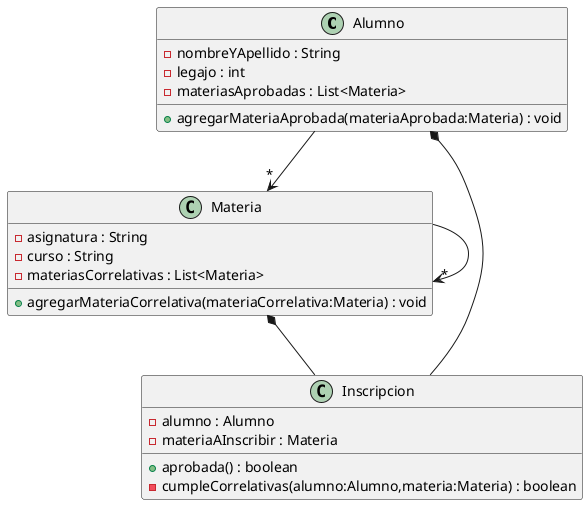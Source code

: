 @startuml

Alumno -->"*" Materia
Materia -->"*" Materia
Materia *-- Inscripcion
Alumno *-- Inscripcion


class Materia{
    - asignatura : String
    - curso : String
    - materiasCorrelativas : List<Materia>

    + agregarMateriaCorrelativa(materiaCorrelativa:Materia) : void
'    + getMateriasCorrelativas() : <List>
'    + getAsignatura() : String
'    + getCurso() : String
'    + setAsignatura(asignatura:String) : void
'    + setCurso(curso:String) : void
}

class Inscripcion{
    - alumno : Alumno
    - materiaAInscribir : Materia

    + aprobada() : boolean
    - cumpleCorrelativas(alumno:Alumno,materia:Materia) : boolean
'    + setAlumno (alumno:Alumno) : void
'    + setMateriaAInscribir(materiaAInscribir:Materia) : void
'    + getAlumno() : Alumno
'    + getMateriaAInscribir() : Materia
}

class Alumno{
    - nombreYApellido : String
    - legajo : int
    - materiasAprobadas : List<Materia>

    + agregarMateriaAprobada(materiaAprobada:Materia) : void

'    + getNombreYApellido() : String
'    + setNombreYApellido(nombreYApellido:String) : void
'    + getLegajo() : int
'    + setLegajo(legajo:int) : void
'    + getMateriasAprobadas() : <List>

}

@enduml